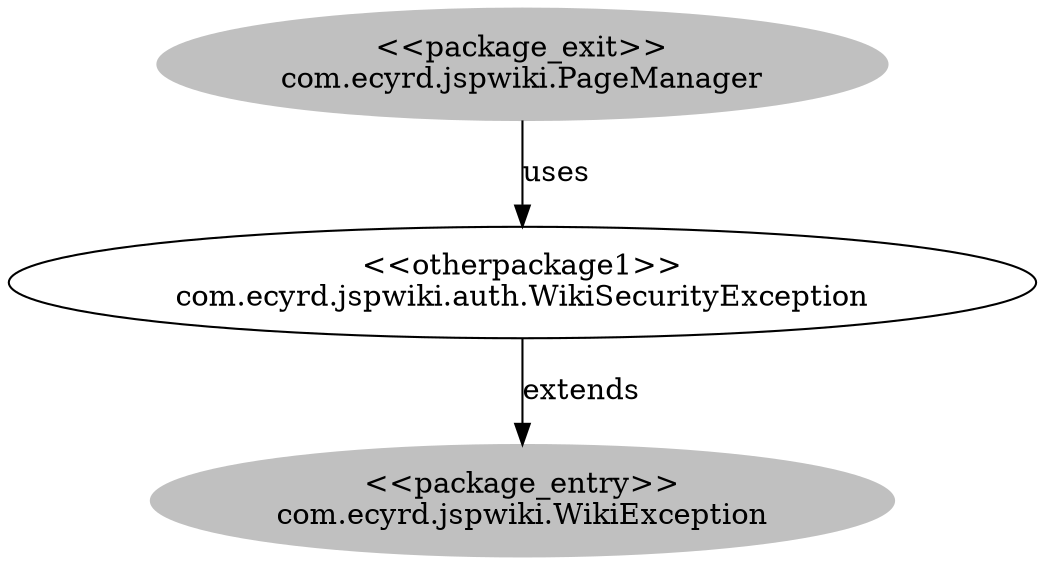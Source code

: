digraph cd {
	com_ecyrd_jspwiki_PageManager [label="<<package_exit>>
com.ecyrd.jspwiki.PageManager",style=filled,color="grey"];
	com_ecyrd_jspwiki_WikiException [label="<<package_entry>>
com.ecyrd.jspwiki.WikiException",style=filled,color="grey"];
	com_ecyrd_jspwiki_auth_WikiSecurityException [label="<<otherpackage1>>
com.ecyrd.jspwiki.auth.WikiSecurityException"];
	com_ecyrd_jspwiki_PageManager -> com_ecyrd_jspwiki_auth_WikiSecurityException [label=uses];
	com_ecyrd_jspwiki_auth_WikiSecurityException -> com_ecyrd_jspwiki_WikiException [label=extends];
}
